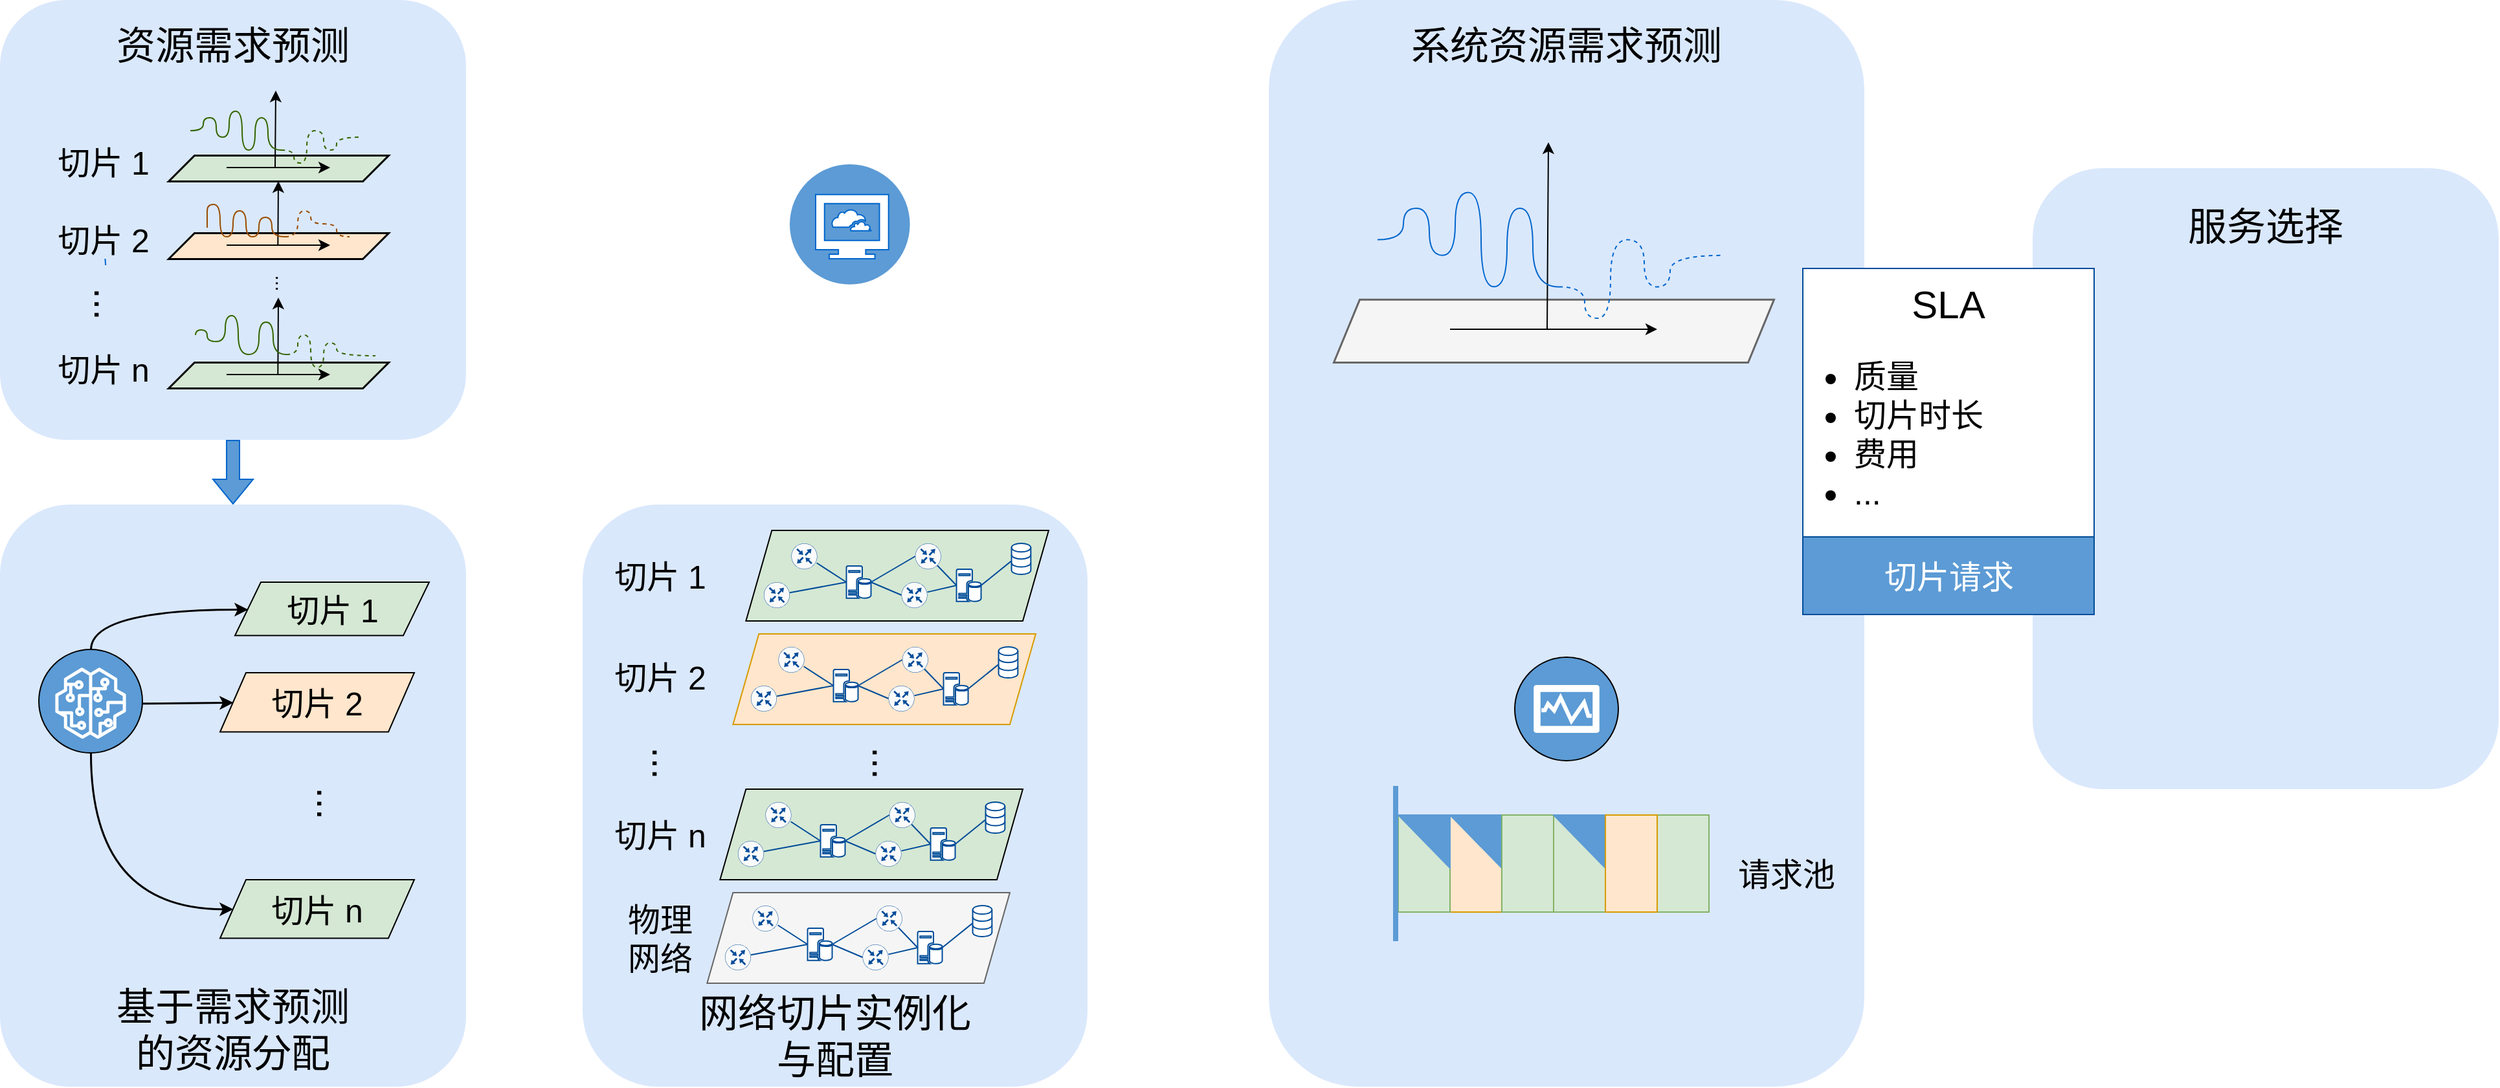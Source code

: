 <mxfile version="20.8.20" type="github">
  <diagram id="wFE0QG_FPsp0jaGvCLVb" name="Page-1">
    <mxGraphModel dx="2275" dy="1208" grid="1" gridSize="10" guides="1" tooltips="1" connect="1" arrows="1" fold="1" page="1" pageScale="1" pageWidth="850" pageHeight="1100" math="0" shadow="0">
      <root>
        <mxCell id="0" />
        <mxCell id="1" parent="0" />
        <mxCell id="ZS3M0UPskAL1l6NGhH83-182" value="" style="rounded=1;whiteSpace=wrap;html=1;labelBackgroundColor=#5C9BD5;strokeColor=none;strokeWidth=1;fontSize=25;fillColor=#dae8fc;" vertex="1" parent="1">
          <mxGeometry x="1590" y="260" width="360" height="480" as="geometry" />
        </mxCell>
        <mxCell id="ZS3M0UPskAL1l6NGhH83-181" value="" style="group" vertex="1" connectable="0" parent="1">
          <mxGeometry x="1650" y="420" width="280" height="441" as="geometry" />
        </mxCell>
        <mxCell id="ZS3M0UPskAL1l6NGhH83-173" value="" style="shape=image;html=1;verticalAlign=top;verticalLabelPosition=bottom;labelBackgroundColor=#ffffff;imageAspect=0;aspect=fixed;image=https://cdn1.iconfinder.com/data/icons/nuvola2/128x128/apps/personal.png;strokeColor=#000000;strokeWidth=1;fontSize=25;fontColor=#5C9BD5;fillColor=#5C9BD5;" vertex="1" parent="ZS3M0UPskAL1l6NGhH83-181">
          <mxGeometry x="70" width="88" height="88" as="geometry" />
        </mxCell>
        <mxCell id="ZS3M0UPskAL1l6NGhH83-174" value="" style="shape=image;html=1;verticalAlign=top;verticalLabelPosition=bottom;labelBackgroundColor=#ffffff;imageAspect=0;aspect=fixed;image=https://cdn1.iconfinder.com/data/icons/nuvola2/128x128/apps/personal.png;strokeColor=#000000;strokeWidth=1;fontSize=25;fontColor=#5C9BD5;fillColor=#5C9BD5;" vertex="1" parent="ZS3M0UPskAL1l6NGhH83-181">
          <mxGeometry y="88" width="88" height="88" as="geometry" />
        </mxCell>
        <mxCell id="ZS3M0UPskAL1l6NGhH83-175" value="" style="shape=image;html=1;verticalAlign=top;verticalLabelPosition=bottom;labelBackgroundColor=#ffffff;imageAspect=0;aspect=fixed;image=https://cdn1.iconfinder.com/data/icons/nuvola2/128x128/apps/personal.png;strokeColor=#000000;strokeWidth=1;fontSize=25;fontColor=#5C9BD5;fillColor=#5C9BD5;" vertex="1" parent="ZS3M0UPskAL1l6NGhH83-181">
          <mxGeometry x="140" y="88" width="88" height="88" as="geometry" />
        </mxCell>
        <mxCell id="ZS3M0UPskAL1l6NGhH83-176" value="" style="shape=image;html=1;verticalAlign=top;verticalLabelPosition=bottom;labelBackgroundColor=#ffffff;imageAspect=0;aspect=fixed;image=https://cdn1.iconfinder.com/data/icons/nuvola2/128x128/apps/personal.png;strokeColor=#000000;strokeWidth=1;fontSize=25;fontColor=#5C9BD5;fillColor=#5C9BD5;" vertex="1" parent="ZS3M0UPskAL1l6NGhH83-181">
          <mxGeometry x="70" y="176" width="88" height="88" as="geometry" />
        </mxCell>
        <mxCell id="ZS3M0UPskAL1l6NGhH83-166" value="" style="rounded=1;whiteSpace=wrap;html=1;labelBackgroundColor=#5C9BD5;strokeColor=none;strokeWidth=1;fontSize=25;fillColor=#dae8fc;" vertex="1" parent="1">
          <mxGeometry x="1000" y="130" width="460" height="840" as="geometry" />
        </mxCell>
        <mxCell id="ZS3M0UPskAL1l6NGhH83-158" value="" style="rounded=1;whiteSpace=wrap;html=1;labelBackgroundColor=#5C9BD5;strokeColor=none;strokeWidth=1;fontSize=25;fillColor=#dae8fc;" vertex="1" parent="1">
          <mxGeometry x="470" y="520" width="390" height="450" as="geometry" />
        </mxCell>
        <mxCell id="ZS3M0UPskAL1l6NGhH83-127" style="edgeStyle=none;rounded=0;orthogonalLoop=1;jettySize=auto;html=1;entryX=0.5;entryY=0;entryDx=0;entryDy=0;strokeColor=#0066CC;fontSize=30;fontColor=#5C9BD5;endArrow=block;endFill=0;shape=flexArrow;fillColor=#5C9BD5;" edge="1" parent="1" source="ZS3M0UPskAL1l6NGhH83-123" target="ZS3M0UPskAL1l6NGhH83-125">
          <mxGeometry relative="1" as="geometry" />
        </mxCell>
        <mxCell id="ZS3M0UPskAL1l6NGhH83-123" value="" style="rounded=1;whiteSpace=wrap;html=1;labelBackgroundColor=#5C9BD5;strokeColor=none;strokeWidth=1;fillColor=#dae8fc;" vertex="1" parent="1">
          <mxGeometry x="20" y="130" width="360" height="340" as="geometry" />
        </mxCell>
        <mxCell id="NA-kvrosjsrN2b9CNBUJ-3" value="资源需求预测" style="text;strokeColor=none;align=center;fillColor=none;html=1;verticalAlign=middle;whiteSpace=wrap;rounded=0;fontSize=30;" parent="1" vertex="1">
          <mxGeometry x="100" y="150" width="200" height="30" as="geometry" />
        </mxCell>
        <mxCell id="NA-kvrosjsrN2b9CNBUJ-4" value="" style="shape=parallelogram;perimeter=parallelogramPerimeter;whiteSpace=wrap;html=1;fixedSize=1;strokeColor=default;strokeWidth=1.5;fontSize=20;fillColor=#d5e8d4;" parent="1" vertex="1">
          <mxGeometry x="150" y="250" width="170" height="20" as="geometry" />
        </mxCell>
        <mxCell id="NA-kvrosjsrN2b9CNBUJ-7" value="切片 1" style="text;strokeColor=none;align=center;fillColor=none;html=1;verticalAlign=middle;whiteSpace=wrap;rounded=0;fontSize=25;" parent="1" vertex="1">
          <mxGeometry x="30" y="240" width="140" height="30" as="geometry" />
        </mxCell>
        <mxCell id="NA-kvrosjsrN2b9CNBUJ-8" value="切片 2" style="text;strokeColor=none;align=center;fillColor=none;html=1;verticalAlign=middle;whiteSpace=wrap;rounded=0;fontSize=25;" parent="1" vertex="1">
          <mxGeometry x="30" y="300" width="140" height="30" as="geometry" />
        </mxCell>
        <mxCell id="NA-kvrosjsrN2b9CNBUJ-9" value="切片 n" style="text;strokeColor=none;align=center;fillColor=none;html=1;verticalAlign=middle;whiteSpace=wrap;rounded=0;fontSize=25;" parent="1" vertex="1">
          <mxGeometry x="30" y="400" width="140" height="30" as="geometry" />
        </mxCell>
        <mxCell id="NA-kvrosjsrN2b9CNBUJ-10" value="" style="shape=parallelogram;perimeter=parallelogramPerimeter;whiteSpace=wrap;html=1;fixedSize=1;strokeColor=#000000;strokeWidth=1.5;fontSize=20;fillColor=#ffe6cc;" parent="1" vertex="1">
          <mxGeometry x="150" y="310" width="170" height="20" as="geometry" />
        </mxCell>
        <mxCell id="NA-kvrosjsrN2b9CNBUJ-11" value="" style="shape=parallelogram;perimeter=parallelogramPerimeter;whiteSpace=wrap;html=1;fixedSize=1;strokeColor=default;strokeWidth=1.5;fontSize=20;fillColor=#d5e8d4;" parent="1" vertex="1">
          <mxGeometry x="150" y="410" width="170" height="20" as="geometry" />
        </mxCell>
        <mxCell id="NA-kvrosjsrN2b9CNBUJ-12" value="" style="endArrow=classic;html=1;rounded=0;fontSize=20;" parent="1" edge="1">
          <mxGeometry width="50" height="50" relative="1" as="geometry">
            <mxPoint x="195" y="259.5" as="sourcePoint" />
            <mxPoint x="275" y="259.5" as="targetPoint" />
          </mxGeometry>
        </mxCell>
        <mxCell id="NA-kvrosjsrN2b9CNBUJ-14" value="" style="endArrow=classic;html=1;rounded=0;fontSize=20;" parent="1" edge="1">
          <mxGeometry width="50" height="50" relative="1" as="geometry">
            <mxPoint x="195" y="319.5" as="sourcePoint" />
            <mxPoint x="275" y="319.5" as="targetPoint" />
          </mxGeometry>
        </mxCell>
        <mxCell id="NA-kvrosjsrN2b9CNBUJ-15" value="" style="endArrow=classic;html=1;rounded=0;fontSize=20;" parent="1" edge="1">
          <mxGeometry width="50" height="50" relative="1" as="geometry">
            <mxPoint x="195" y="419.5" as="sourcePoint" />
            <mxPoint x="275" y="419.5" as="targetPoint" />
          </mxGeometry>
        </mxCell>
        <mxCell id="NA-kvrosjsrN2b9CNBUJ-16" value="" style="endArrow=classic;html=1;rounded=0;fontSize=20;" parent="1" edge="1">
          <mxGeometry width="50" height="50" relative="1" as="geometry">
            <mxPoint x="232.5" y="259.5" as="sourcePoint" />
            <mxPoint x="233" y="200" as="targetPoint" />
          </mxGeometry>
        </mxCell>
        <mxCell id="NA-kvrosjsrN2b9CNBUJ-18" value="" style="endArrow=classic;html=1;rounded=0;fontSize=20;entryX=0.5;entryY=1;entryDx=0;entryDy=0;" parent="1" target="NA-kvrosjsrN2b9CNBUJ-4" edge="1">
          <mxGeometry width="50" height="50" relative="1" as="geometry">
            <mxPoint x="234.66" y="319.5" as="sourcePoint" />
            <mxPoint x="235.16" y="290" as="targetPoint" />
          </mxGeometry>
        </mxCell>
        <mxCell id="NA-kvrosjsrN2b9CNBUJ-19" value="" style="endArrow=classic;html=1;rounded=0;fontSize=20;" parent="1" edge="1">
          <mxGeometry width="50" height="50" relative="1" as="geometry">
            <mxPoint x="234.66" y="419.5" as="sourcePoint" />
            <mxPoint x="235" y="360" as="targetPoint" />
          </mxGeometry>
        </mxCell>
        <mxCell id="NA-kvrosjsrN2b9CNBUJ-22" value="" style="endArrow=none;html=1;rounded=0;fontSize=20;edgeStyle=orthogonalEdgeStyle;elbow=vertical;curved=1;endFill=0;fillColor=#d5e8d4;strokeColor=#336600;" parent="1" edge="1">
          <mxGeometry width="50" height="50" relative="1" as="geometry">
            <mxPoint x="167" y="230.98" as="sourcePoint" />
            <mxPoint x="237" y="246" as="targetPoint" />
            <Array as="points">
              <mxPoint x="177" y="230.98" />
              <mxPoint x="177" y="220.98" />
              <mxPoint x="187" y="220.98" />
              <mxPoint x="187" y="235.98" />
              <mxPoint x="197" y="235.98" />
              <mxPoint x="197" y="215.98" />
              <mxPoint x="207" y="215.98" />
              <mxPoint x="207" y="245.98" />
              <mxPoint x="217" y="245.98" />
              <mxPoint x="217" y="220.98" />
              <mxPoint x="227" y="220.98" />
              <mxPoint x="227" y="245.98" />
            </Array>
          </mxGeometry>
        </mxCell>
        <mxCell id="NA-kvrosjsrN2b9CNBUJ-24" value="" style="endArrow=none;html=1;rounded=0;fontSize=20;edgeStyle=orthogonalEdgeStyle;elbow=vertical;curved=1;endFill=0;fillColor=#d5e8d4;strokeColor=#336600;dashed=1;" parent="1" edge="1">
          <mxGeometry width="50" height="50" relative="1" as="geometry">
            <mxPoint x="237" y="246" as="sourcePoint" />
            <mxPoint x="300" y="236" as="targetPoint" />
            <Array as="points">
              <mxPoint x="247" y="246" />
              <mxPoint x="247" y="256" />
              <mxPoint x="257" y="256" />
              <mxPoint x="257" y="231" />
              <mxPoint x="270" y="231" />
              <mxPoint x="270" y="246" />
              <mxPoint x="280" y="246" />
              <mxPoint x="280" y="236" />
            </Array>
          </mxGeometry>
        </mxCell>
        <mxCell id="NA-kvrosjsrN2b9CNBUJ-26" value="" style="endArrow=none;html=1;rounded=0;fontSize=20;edgeStyle=orthogonalEdgeStyle;elbow=vertical;curved=1;endFill=0;fillColor=#ffe6cc;strokeColor=#994C00;" parent="1" edge="1">
          <mxGeometry width="50" height="50" relative="1" as="geometry">
            <mxPoint x="180" y="306" as="sourcePoint" />
            <mxPoint x="240" y="313" as="targetPoint" />
            <Array as="points">
              <mxPoint x="180" y="298" />
              <mxPoint x="180" y="288" />
              <mxPoint x="190" y="288" />
              <mxPoint x="190" y="313" />
              <mxPoint x="200" y="313" />
              <mxPoint x="200" y="293" />
              <mxPoint x="210" y="293" />
              <mxPoint x="210" y="313" />
              <mxPoint x="220" y="313" />
              <mxPoint x="220" y="298" />
              <mxPoint x="230" y="298" />
              <mxPoint x="230" y="313" />
            </Array>
          </mxGeometry>
        </mxCell>
        <mxCell id="NA-kvrosjsrN2b9CNBUJ-27" value="" style="endArrow=none;html=1;rounded=0;fontSize=20;edgeStyle=orthogonalEdgeStyle;elbow=vertical;curved=1;endFill=0;fillColor=#ffe6cc;strokeColor=#994C00;dashed=1;" parent="1" edge="1">
          <mxGeometry width="50" height="50" relative="1" as="geometry">
            <mxPoint x="240" y="313" as="sourcePoint" />
            <mxPoint x="290" y="313" as="targetPoint" />
            <Array as="points">
              <mxPoint x="250" y="313" />
              <mxPoint x="250" y="293" />
              <mxPoint x="260" y="293" />
              <mxPoint x="260" y="303" />
              <mxPoint x="280" y="303" />
              <mxPoint x="280" y="313" />
            </Array>
          </mxGeometry>
        </mxCell>
        <mxCell id="NA-kvrosjsrN2b9CNBUJ-28" value="" style="endArrow=none;html=1;rounded=0;fontSize=20;edgeStyle=orthogonalEdgeStyle;elbow=vertical;curved=1;endFill=0;fillColor=#d5e8d4;strokeColor=#336600;" parent="1" edge="1">
          <mxGeometry width="50" height="50" relative="1" as="geometry">
            <mxPoint x="171" y="388.98" as="sourcePoint" />
            <mxPoint x="241" y="404" as="targetPoint" />
            <Array as="points">
              <mxPoint x="171" y="385" />
              <mxPoint x="180" y="385" />
              <mxPoint x="180" y="394" />
              <mxPoint x="194" y="394" />
              <mxPoint x="194" y="374" />
              <mxPoint x="204" y="374" />
              <mxPoint x="204" y="404" />
              <mxPoint x="220" y="404" />
              <mxPoint x="220" y="379" />
              <mxPoint x="231" y="379" />
              <mxPoint x="231" y="404" />
            </Array>
          </mxGeometry>
        </mxCell>
        <mxCell id="NA-kvrosjsrN2b9CNBUJ-29" value="" style="endArrow=none;html=1;rounded=0;fontSize=20;edgeStyle=orthogonalEdgeStyle;elbow=vertical;curved=1;endFill=0;fillColor=#d5e8d4;strokeColor=#336600;dashed=1;" parent="1" edge="1">
          <mxGeometry width="50" height="50" relative="1" as="geometry">
            <mxPoint x="241" y="404" as="sourcePoint" />
            <mxPoint x="310" y="405" as="targetPoint" />
            <Array as="points">
              <mxPoint x="250" y="404" />
              <mxPoint x="250" y="389" />
              <mxPoint x="260" y="389" />
              <mxPoint x="260" y="414" />
              <mxPoint x="270" y="414" />
              <mxPoint x="270" y="395" />
              <mxPoint x="280" y="395" />
              <mxPoint x="280" y="405" />
            </Array>
          </mxGeometry>
        </mxCell>
        <mxCell id="ZS3M0UPskAL1l6NGhH83-124" value="" style="edgeStyle=none;rounded=0;orthogonalLoop=1;jettySize=auto;html=1;strokeColor=#0066CC;fontSize=25;fontColor=#5C9BD5;endArrow=none;endFill=0;" edge="1" parent="1" source="NA-kvrosjsrN2b9CNBUJ-30" target="NA-kvrosjsrN2b9CNBUJ-8">
          <mxGeometry relative="1" as="geometry" />
        </mxCell>
        <mxCell id="NA-kvrosjsrN2b9CNBUJ-30" value="..." style="text;strokeColor=none;align=center;fillColor=none;html=1;verticalAlign=middle;whiteSpace=wrap;rounded=0;fontSize=30;rotation=90;" parent="1" vertex="1">
          <mxGeometry x="74" y="350" width="60" height="30" as="geometry" />
        </mxCell>
        <mxCell id="NA-kvrosjsrN2b9CNBUJ-33" value="..." style="text;strokeColor=none;align=center;fillColor=none;html=1;verticalAlign=middle;whiteSpace=wrap;rounded=0;fontSize=15;rotation=90;" parent="1" vertex="1">
          <mxGeometry x="209" y="334" width="60" height="30" as="geometry" />
        </mxCell>
        <mxCell id="ZS3M0UPskAL1l6NGhH83-80" value="" style="group" vertex="1" connectable="0" parent="1">
          <mxGeometry x="1050" y="240" width="340" height="170" as="geometry" />
        </mxCell>
        <mxCell id="ZS3M0UPskAL1l6NGhH83-75" value="" style="shape=parallelogram;perimeter=parallelogramPerimeter;whiteSpace=wrap;html=1;fixedSize=1;strokeColor=#666666;strokeWidth=1.5;fontSize=20;fillColor=#f5f5f5;fontColor=#333333;" vertex="1" parent="ZS3M0UPskAL1l6NGhH83-80">
          <mxGeometry y="121.429" width="340" height="48.571" as="geometry" />
        </mxCell>
        <mxCell id="ZS3M0UPskAL1l6NGhH83-76" value="" style="endArrow=classic;html=1;rounded=0;fontSize=20;" edge="1" parent="ZS3M0UPskAL1l6NGhH83-80">
          <mxGeometry width="50" height="50" relative="1" as="geometry">
            <mxPoint x="90" y="144.5" as="sourcePoint" />
            <mxPoint x="250" y="144.5" as="targetPoint" />
          </mxGeometry>
        </mxCell>
        <mxCell id="ZS3M0UPskAL1l6NGhH83-77" value="" style="endArrow=classic;html=1;rounded=0;fontSize=20;" edge="1" parent="ZS3M0UPskAL1l6NGhH83-80">
          <mxGeometry width="50" height="50" relative="1" as="geometry">
            <mxPoint x="165" y="144.5" as="sourcePoint" />
            <mxPoint x="166" as="targetPoint" />
          </mxGeometry>
        </mxCell>
        <mxCell id="ZS3M0UPskAL1l6NGhH83-78" value="" style="endArrow=none;html=1;rounded=0;fontSize=20;edgeStyle=orthogonalEdgeStyle;elbow=vertical;curved=1;endFill=0;fillColor=#d5e8d4;strokeColor=#0066CC;" edge="1" parent="ZS3M0UPskAL1l6NGhH83-80">
          <mxGeometry width="50" height="50" relative="1" as="geometry">
            <mxPoint x="34" y="75.237" as="sourcePoint" />
            <mxPoint x="174.0" y="111.714" as="targetPoint" />
            <Array as="points">
              <mxPoint x="54" y="75.237" />
              <mxPoint x="54" y="50.951" />
              <mxPoint x="74.0" y="50.951" />
              <mxPoint x="74.0" y="87.38" />
              <mxPoint x="94" y="87.38" />
              <mxPoint x="94" y="38.809" />
              <mxPoint x="114.0" y="38.809" />
              <mxPoint x="114.0" y="111.666" />
              <mxPoint x="134" y="111.666" />
              <mxPoint x="134" y="50.951" />
              <mxPoint x="154" y="50.951" />
              <mxPoint x="154" y="111.666" />
            </Array>
          </mxGeometry>
        </mxCell>
        <mxCell id="ZS3M0UPskAL1l6NGhH83-79" value="" style="endArrow=none;html=1;rounded=0;fontSize=20;edgeStyle=orthogonalEdgeStyle;elbow=vertical;curved=1;endFill=0;fillColor=#d5e8d4;strokeColor=#0066CC;dashed=1;" edge="1" parent="ZS3M0UPskAL1l6NGhH83-80">
          <mxGeometry width="50" height="50" relative="1" as="geometry">
            <mxPoint x="174.0" y="111.714" as="sourcePoint" />
            <mxPoint x="300" y="87.429" as="targetPoint" />
            <Array as="points">
              <mxPoint x="194" y="111.714" />
              <mxPoint x="194" y="136" />
              <mxPoint x="214.0" y="136" />
              <mxPoint x="214.0" y="75.286" />
              <mxPoint x="240" y="75.286" />
              <mxPoint x="240" y="111.714" />
              <mxPoint x="260" y="111.714" />
              <mxPoint x="260" y="87.429" />
            </Array>
          </mxGeometry>
        </mxCell>
        <mxCell id="ZS3M0UPskAL1l6NGhH83-83" value="" style="group" vertex="1" connectable="0" parent="1">
          <mxGeometry x="630" y="290" width="92.81" height="74" as="geometry" />
        </mxCell>
        <mxCell id="ZS3M0UPskAL1l6NGhH83-82" value="" style="ellipse;whiteSpace=wrap;html=1;aspect=fixed;strokeColor=none;strokeWidth=1;fillColor=#5C9BD5;" vertex="1" parent="ZS3M0UPskAL1l6NGhH83-83">
          <mxGeometry y="-32.96" width="92.81" height="92.81" as="geometry" />
        </mxCell>
        <mxCell id="ZS3M0UPskAL1l6NGhH83-81" value="" style="sketch=0;html=1;aspect=fixed;strokeColor=#0066CC;shadow=0;align=center;verticalAlign=top;fillColor=#FFFFFF;shape=mxgraph.gcp2.cloud_computer;strokeWidth=1;" vertex="1" parent="ZS3M0UPskAL1l6NGhH83-83">
          <mxGeometry x="20" y="-9.58" width="56.34" height="49.58" as="geometry" />
        </mxCell>
        <mxCell id="ZS3M0UPskAL1l6NGhH83-110" value="" style="group" vertex="1" connectable="0" parent="1">
          <mxGeometry x="1100" y="760" width="257.5" height="90" as="geometry" />
        </mxCell>
        <mxCell id="ZS3M0UPskAL1l6NGhH83-93" value="" style="group" vertex="1" connectable="0" parent="ZS3M0UPskAL1l6NGhH83-110">
          <mxGeometry x="40" width="57.5" height="90" as="geometry" />
        </mxCell>
        <mxCell id="ZS3M0UPskAL1l6NGhH83-91" value="" style="rounded=0;whiteSpace=wrap;html=1;strokeColor=#d79b00;strokeWidth=1;fillColor=#ffe6cc;rotation=90;" vertex="1" parent="ZS3M0UPskAL1l6NGhH83-93">
          <mxGeometry x="-17.5" y="17.5" width="75" height="40" as="geometry" />
        </mxCell>
        <mxCell id="ZS3M0UPskAL1l6NGhH83-92" value="" style="verticalLabelPosition=bottom;verticalAlign=top;html=1;shape=mxgraph.basic.orthogonal_triangle;strokeColor=#5C9BD5;strokeWidth=1;fillColor=#5C9BD5;rotation=-180;" vertex="1" parent="ZS3M0UPskAL1l6NGhH83-93">
          <mxGeometry width="40" height="41" as="geometry" />
        </mxCell>
        <mxCell id="ZS3M0UPskAL1l6NGhH83-94" value="" style="group" vertex="1" connectable="0" parent="ZS3M0UPskAL1l6NGhH83-110">
          <mxGeometry x="80" width="57.5" height="90" as="geometry" />
        </mxCell>
        <mxCell id="ZS3M0UPskAL1l6NGhH83-95" value="" style="rounded=0;whiteSpace=wrap;html=1;strokeColor=#82b366;strokeWidth=1;fillColor=#d5e8d4;rotation=90;" vertex="1" parent="ZS3M0UPskAL1l6NGhH83-94">
          <mxGeometry x="-17.5" y="17.5" width="75" height="40" as="geometry" />
        </mxCell>
        <mxCell id="ZS3M0UPskAL1l6NGhH83-97" value="" style="group" vertex="1" connectable="0" parent="ZS3M0UPskAL1l6NGhH83-110">
          <mxGeometry x="120" width="57.5" height="90" as="geometry" />
        </mxCell>
        <mxCell id="ZS3M0UPskAL1l6NGhH83-98" value="" style="rounded=0;whiteSpace=wrap;html=1;strokeColor=#82b366;strokeWidth=1;fillColor=#d5e8d4;rotation=90;" vertex="1" parent="ZS3M0UPskAL1l6NGhH83-97">
          <mxGeometry x="-17.5" y="17.5" width="75" height="40" as="geometry" />
        </mxCell>
        <mxCell id="ZS3M0UPskAL1l6NGhH83-99" value="" style="verticalLabelPosition=bottom;verticalAlign=top;html=1;shape=mxgraph.basic.orthogonal_triangle;strokeColor=#5C9BD5;strokeWidth=1;fillColor=#5C9BD5;rotation=-180;" vertex="1" parent="ZS3M0UPskAL1l6NGhH83-97">
          <mxGeometry width="40" height="41" as="geometry" />
        </mxCell>
        <mxCell id="ZS3M0UPskAL1l6NGhH83-103" value="" style="group" vertex="1" connectable="0" parent="ZS3M0UPskAL1l6NGhH83-110">
          <mxGeometry x="200" width="57.5" height="90" as="geometry" />
        </mxCell>
        <mxCell id="ZS3M0UPskAL1l6NGhH83-104" value="" style="rounded=0;whiteSpace=wrap;html=1;strokeColor=#82b366;strokeWidth=1;fillColor=#d5e8d4;rotation=90;" vertex="1" parent="ZS3M0UPskAL1l6NGhH83-103">
          <mxGeometry x="-17.5" y="17.5" width="75" height="40" as="geometry" />
        </mxCell>
        <mxCell id="ZS3M0UPskAL1l6NGhH83-107" value="" style="group" vertex="1" connectable="0" parent="ZS3M0UPskAL1l6NGhH83-110">
          <mxGeometry width="57.5" height="90" as="geometry" />
        </mxCell>
        <mxCell id="ZS3M0UPskAL1l6NGhH83-108" value="" style="rounded=0;whiteSpace=wrap;html=1;strokeColor=#82b366;strokeWidth=1;fillColor=#d5e8d4;rotation=90;" vertex="1" parent="ZS3M0UPskAL1l6NGhH83-107">
          <mxGeometry x="-17.5" y="17.5" width="75" height="40" as="geometry" />
        </mxCell>
        <mxCell id="ZS3M0UPskAL1l6NGhH83-109" value="" style="verticalLabelPosition=bottom;verticalAlign=top;html=1;shape=mxgraph.basic.orthogonal_triangle;strokeColor=#5C9BD5;strokeWidth=1;fillColor=#5C9BD5;rotation=-180;" vertex="1" parent="ZS3M0UPskAL1l6NGhH83-107">
          <mxGeometry width="40" height="41" as="geometry" />
        </mxCell>
        <mxCell id="ZS3M0UPskAL1l6NGhH83-170" value="" style="endArrow=none;html=1;rounded=0;strokeColor=#5C9BD5;strokeWidth=4;fontSize=25;fontColor=#5C9BD5;fillColor=#5C9BD5;curved=1;" edge="1" parent="ZS3M0UPskAL1l6NGhH83-107">
          <mxGeometry width="50" height="50" relative="1" as="geometry">
            <mxPoint x="-2" y="97.5" as="sourcePoint" />
            <mxPoint x="-2" y="-22.5" as="targetPoint" />
          </mxGeometry>
        </mxCell>
        <mxCell id="ZS3M0UPskAL1l6NGhH83-101" value="" style="rounded=0;whiteSpace=wrap;html=1;strokeColor=#d79b00;strokeWidth=1;fillColor=#ffe6cc;rotation=90;" vertex="1" parent="ZS3M0UPskAL1l6NGhH83-110">
          <mxGeometry x="142.5" y="17.5" width="75" height="40" as="geometry" />
        </mxCell>
        <mxCell id="ZS3M0UPskAL1l6NGhH83-115" value="" style="group" vertex="1" connectable="0" parent="1">
          <mxGeometry x="1190" y="638" width="80" height="80" as="geometry" />
        </mxCell>
        <mxCell id="ZS3M0UPskAL1l6NGhH83-114" value="" style="ellipse;whiteSpace=wrap;html=1;aspect=fixed;labelBackgroundColor=#5C9BD5;strokeColor=default;strokeWidth=1;fillColor=#5C9BD5;" vertex="1" parent="ZS3M0UPskAL1l6NGhH83-115">
          <mxGeometry width="80" height="80" as="geometry" />
        </mxCell>
        <mxCell id="ZS3M0UPskAL1l6NGhH83-113" value="" style="sketch=0;aspect=fixed;pointerEvents=1;shadow=0;dashed=0;html=1;strokeColor=#FFFFFF;labelPosition=center;verticalLabelPosition=bottom;verticalAlign=top;align=center;fillColor=#FFFFFF;shape=mxgraph.mscae.enterprise.performance_monitor;labelBackgroundColor=#5C9BD5;strokeWidth=1;" vertex="1" parent="ZS3M0UPskAL1l6NGhH83-115">
          <mxGeometry x="15" y="22" width="50" height="36" as="geometry" />
        </mxCell>
        <mxCell id="ZS3M0UPskAL1l6NGhH83-126" value="" style="group" vertex="1" connectable="0" parent="1">
          <mxGeometry x="20" y="520" width="362.5" height="450" as="geometry" />
        </mxCell>
        <mxCell id="ZS3M0UPskAL1l6NGhH83-125" value="" style="rounded=1;whiteSpace=wrap;html=1;labelBackgroundColor=#5C9BD5;strokeColor=none;strokeWidth=1;fillColor=#dae8fc;" vertex="1" parent="ZS3M0UPskAL1l6NGhH83-126">
          <mxGeometry width="360" height="450" as="geometry" />
        </mxCell>
        <mxCell id="ZS3M0UPskAL1l6NGhH83-74" value="&lt;font style=&quot;font-size: 25px;&quot;&gt;切片 n&lt;/font&gt;" style="shape=parallelogram;perimeter=parallelogramPerimeter;whiteSpace=wrap;html=1;fixedSize=1;strokeColor=#000000;strokeWidth=1;fillColor=#d5e8d4;" vertex="1" parent="ZS3M0UPskAL1l6NGhH83-126">
          <mxGeometry x="170" y="290" width="150" height="45.25" as="geometry" />
        </mxCell>
        <mxCell id="ZS3M0UPskAL1l6NGhH83-120" style="edgeStyle=none;rounded=0;orthogonalLoop=1;jettySize=auto;html=1;entryX=0;entryY=0.5;entryDx=0;entryDy=0;strokeColor=#0066CC;fontColor=#5C9BD5;endArrow=none;endFill=0;" edge="1" parent="ZS3M0UPskAL1l6NGhH83-126">
          <mxGeometry relative="1" as="geometry">
            <mxPoint x="200" y="185.625" as="sourcePoint" />
            <mxPoint x="200" y="185.625" as="targetPoint" />
          </mxGeometry>
        </mxCell>
        <mxCell id="ZS3M0UPskAL1l6NGhH83-121" value="&lt;font style=&quot;font-size: 25px;&quot;&gt;切片 2&lt;/font&gt;" style="shape=parallelogram;perimeter=parallelogramPerimeter;whiteSpace=wrap;html=1;fixedSize=1;strokeColor=#000000;strokeWidth=1;fillColor=#ffe6cc;" vertex="1" parent="ZS3M0UPskAL1l6NGhH83-126">
          <mxGeometry x="170" y="130" width="150" height="45.75" as="geometry" />
        </mxCell>
        <mxCell id="ZS3M0UPskAL1l6NGhH83-122" value="&lt;font style=&quot;font-size: 25px;&quot;&gt;切片 1&lt;/font&gt;" style="shape=parallelogram;perimeter=parallelogramPerimeter;whiteSpace=wrap;html=1;fixedSize=1;strokeColor=#000000;strokeWidth=1;fillColor=#d5e8d4;" vertex="1" parent="ZS3M0UPskAL1l6NGhH83-126">
          <mxGeometry x="181.5" y="60" width="150" height="41.25" as="geometry" />
        </mxCell>
        <mxCell id="ZS3M0UPskAL1l6NGhH83-132" value="..." style="text;strokeColor=none;align=center;fillColor=none;html=1;verticalAlign=middle;whiteSpace=wrap;rounded=0;fontSize=30;rotation=90;" vertex="1" parent="ZS3M0UPskAL1l6NGhH83-126">
          <mxGeometry x="226.5" y="213.75" width="60" height="33.75" as="geometry" />
        </mxCell>
        <mxCell id="ZS3M0UPskAL1l6NGhH83-134" value="基于需求预测的资源分配" style="text;strokeColor=none;align=center;fillColor=none;html=1;verticalAlign=middle;whiteSpace=wrap;rounded=0;fontSize=30;" vertex="1" parent="ZS3M0UPskAL1l6NGhH83-126">
          <mxGeometry x="85" y="389.25" width="190" height="33.75" as="geometry" />
        </mxCell>
        <mxCell id="ZS3M0UPskAL1l6NGhH83-160" style="edgeStyle=orthogonalEdgeStyle;curved=1;rounded=0;orthogonalLoop=1;jettySize=auto;html=1;entryX=0;entryY=0.5;entryDx=0;entryDy=0;strokeColor=#000000;strokeWidth=1.5;fontSize=25;fontColor=#5C9BD5;endArrow=classic;endFill=1;fillColor=#5C9BD5;" edge="1" parent="ZS3M0UPskAL1l6NGhH83-126" source="ZS3M0UPskAL1l6NGhH83-118" target="ZS3M0UPskAL1l6NGhH83-121">
          <mxGeometry relative="1" as="geometry" />
        </mxCell>
        <mxCell id="ZS3M0UPskAL1l6NGhH83-119" value="" style="group" vertex="1" connectable="0" parent="ZS3M0UPskAL1l6NGhH83-126">
          <mxGeometry x="30" y="112" width="80" height="90" as="geometry" />
        </mxCell>
        <mxCell id="ZS3M0UPskAL1l6NGhH83-117" value="" style="ellipse;whiteSpace=wrap;html=1;aspect=fixed;labelBackgroundColor=#5C9BD5;strokeColor=#000000;strokeWidth=1;fontColor=#5C9BD5;fillColor=#5C9BD5;" vertex="1" parent="ZS3M0UPskAL1l6NGhH83-119">
          <mxGeometry width="80" height="80" as="geometry" />
        </mxCell>
        <mxCell id="ZS3M0UPskAL1l6NGhH83-118" value="" style="sketch=0;outlineConnect=0;fontColor=#232F3E;gradientColor=none;fillColor=#FFFFFF;strokeColor=none;dashed=0;verticalLabelPosition=bottom;verticalAlign=top;align=center;html=1;fontSize=12;fontStyle=0;aspect=fixed;pointerEvents=1;shape=mxgraph.aws4.sagemaker_model;labelBackgroundColor=#5C9BD5;strokeWidth=1;" vertex="1" parent="ZS3M0UPskAL1l6NGhH83-119">
          <mxGeometry x="12.5" y="14.062" width="55" height="55" as="geometry" />
        </mxCell>
        <mxCell id="ZS3M0UPskAL1l6NGhH83-161" style="edgeStyle=orthogonalEdgeStyle;curved=1;rounded=0;orthogonalLoop=1;jettySize=auto;html=1;entryX=0;entryY=0.5;entryDx=0;entryDy=0;strokeColor=#000000;strokeWidth=1.5;fontSize=25;fontColor=#5C9BD5;endArrow=classic;endFill=1;fillColor=#5C9BD5;exitX=0.5;exitY=0;exitDx=0;exitDy=0;" edge="1" parent="ZS3M0UPskAL1l6NGhH83-126" source="ZS3M0UPskAL1l6NGhH83-117" target="ZS3M0UPskAL1l6NGhH83-122">
          <mxGeometry relative="1" as="geometry">
            <Array as="points">
              <mxPoint x="70" y="81" />
              <mxPoint x="192" y="81" />
            </Array>
          </mxGeometry>
        </mxCell>
        <mxCell id="ZS3M0UPskAL1l6NGhH83-162" style="edgeStyle=orthogonalEdgeStyle;curved=1;rounded=0;orthogonalLoop=1;jettySize=auto;html=1;exitX=0.5;exitY=1;exitDx=0;exitDy=0;entryX=0;entryY=0.5;entryDx=0;entryDy=0;strokeColor=#000000;strokeWidth=1.5;fontSize=25;fontColor=#5C9BD5;endArrow=classic;endFill=1;fillColor=#5C9BD5;" edge="1" parent="ZS3M0UPskAL1l6NGhH83-126" source="ZS3M0UPskAL1l6NGhH83-117" target="ZS3M0UPskAL1l6NGhH83-74">
          <mxGeometry relative="1" as="geometry">
            <Array as="points">
              <mxPoint x="70" y="313" />
            </Array>
          </mxGeometry>
        </mxCell>
        <mxCell id="ZS3M0UPskAL1l6NGhH83-136" value="" style="group" vertex="1" connectable="0" parent="1">
          <mxGeometry x="580" y="550" width="250" height="340" as="geometry" />
        </mxCell>
        <mxCell id="ZS3M0UPskAL1l6NGhH83-20" value="" style="group" vertex="1" connectable="0" parent="ZS3M0UPskAL1l6NGhH83-136">
          <mxGeometry x="30" width="220" height="60" as="geometry" />
        </mxCell>
        <mxCell id="ZS3M0UPskAL1l6NGhH83-21" value="" style="shape=parallelogram;perimeter=parallelogramPerimeter;whiteSpace=wrap;html=1;fixedSize=1;strokeColor=#000000;strokeWidth=1;fillColor=#d5e8d4;" vertex="1" parent="ZS3M0UPskAL1l6NGhH83-20">
          <mxGeometry x="-13.82" y="-10" width="233.82" height="70" as="geometry" />
        </mxCell>
        <mxCell id="ZS3M0UPskAL1l6NGhH83-1" value="" style="sketch=0;points=[[0.5,0,0],[1,0.5,0],[0.5,1,0],[0,0.5,0],[0.145,0.145,0],[0.856,0.145,0],[0.855,0.856,0],[0.145,0.855,0]];verticalLabelPosition=bottom;html=1;verticalAlign=top;aspect=fixed;align=center;pointerEvents=1;shape=mxgraph.cisco19.rect;prIcon=router;fillColor=#FAFAFA;strokeColor=#004C99;" vertex="1" parent="ZS3M0UPskAL1l6NGhH83-20">
          <mxGeometry x="21.256" width="20" height="20" as="geometry" />
        </mxCell>
        <mxCell id="ZS3M0UPskAL1l6NGhH83-4" value="" style="sketch=0;points=[[0.5,0,0],[1,0.5,0],[0.5,1,0],[0,0.5,0],[0.145,0.145,0],[0.856,0.145,0],[0.855,0.856,0],[0.145,0.855,0]];verticalLabelPosition=bottom;html=1;verticalAlign=top;aspect=fixed;align=center;pointerEvents=1;shape=mxgraph.cisco19.rect;prIcon=router;fillColor=#FAFAFA;strokeColor=#004C99;" vertex="1" parent="ZS3M0UPskAL1l6NGhH83-20">
          <mxGeometry y="30" width="20" height="20" as="geometry" />
        </mxCell>
        <mxCell id="ZS3M0UPskAL1l6NGhH83-5" value="" style="sketch=0;points=[[0.5,0,0],[1,0.5,0],[0.5,1,0],[0,0.5,0],[0.145,0.145,0],[0.856,0.145,0],[0.855,0.856,0],[0.145,0.855,0]];verticalLabelPosition=bottom;html=1;verticalAlign=top;aspect=fixed;align=center;pointerEvents=1;shape=mxgraph.cisco19.rect;prIcon=router;fillColor=#FAFAFA;strokeColor=#004C99;" vertex="1" parent="ZS3M0UPskAL1l6NGhH83-20">
          <mxGeometry x="116.908" width="20" height="20" as="geometry" />
        </mxCell>
        <mxCell id="ZS3M0UPskAL1l6NGhH83-6" value="" style="sketch=0;points=[[0.5,0,0],[1,0.5,0],[0.5,1,0],[0,0.5,0],[0.145,0.145,0],[0.856,0.145,0],[0.855,0.856,0],[0.145,0.855,0]];verticalLabelPosition=bottom;html=1;verticalAlign=top;aspect=fixed;align=center;pointerEvents=1;shape=mxgraph.cisco19.rect;prIcon=router;fillColor=#FAFAFA;strokeColor=#004C99;" vertex="1" parent="ZS3M0UPskAL1l6NGhH83-20">
          <mxGeometry x="106.28" y="30" width="20" height="20" as="geometry" />
        </mxCell>
        <mxCell id="ZS3M0UPskAL1l6NGhH83-14" style="edgeStyle=none;rounded=0;orthogonalLoop=1;jettySize=auto;html=1;entryX=0;entryY=0.5;entryDx=0;entryDy=0;entryPerimeter=0;strokeColor=#004C99;endArrow=none;endFill=0;exitX=1;exitY=0.5;exitDx=0;exitDy=0;exitPerimeter=0;" edge="1" parent="ZS3M0UPskAL1l6NGhH83-20" source="ZS3M0UPskAL1l6NGhH83-8" target="ZS3M0UPskAL1l6NGhH83-5">
          <mxGeometry relative="1" as="geometry" />
        </mxCell>
        <mxCell id="ZS3M0UPskAL1l6NGhH83-15" style="edgeStyle=none;rounded=0;orthogonalLoop=1;jettySize=auto;html=1;entryX=0;entryY=0.5;entryDx=0;entryDy=0;entryPerimeter=0;strokeColor=#004C99;endArrow=none;endFill=0;exitX=1;exitY=0.5;exitDx=0;exitDy=0;exitPerimeter=0;" edge="1" parent="ZS3M0UPskAL1l6NGhH83-20" source="ZS3M0UPskAL1l6NGhH83-8" target="ZS3M0UPskAL1l6NGhH83-6">
          <mxGeometry relative="1" as="geometry" />
        </mxCell>
        <mxCell id="ZS3M0UPskAL1l6NGhH83-8" value="" style="sketch=0;aspect=fixed;pointerEvents=1;shadow=0;dashed=0;html=1;strokeColor=#004C99;labelPosition=center;verticalLabelPosition=bottom;verticalAlign=top;align=center;fillColor=#FFFFFF;shape=mxgraph.mscae.enterprise.database_server" vertex="1" parent="ZS3M0UPskAL1l6NGhH83-20">
          <mxGeometry x="63.768" y="17.5" width="19" height="25" as="geometry" />
        </mxCell>
        <mxCell id="ZS3M0UPskAL1l6NGhH83-12" style="rounded=0;orthogonalLoop=1;jettySize=auto;html=1;entryX=0;entryY=0.5;entryDx=0;entryDy=0;entryPerimeter=0;endArrow=none;endFill=0;strokeColor=#004C99;exitX=0.978;exitY=0.757;exitDx=0;exitDy=0;exitPerimeter=0;" edge="1" parent="ZS3M0UPskAL1l6NGhH83-20" source="ZS3M0UPskAL1l6NGhH83-1" target="ZS3M0UPskAL1l6NGhH83-8">
          <mxGeometry relative="1" as="geometry" />
        </mxCell>
        <mxCell id="ZS3M0UPskAL1l6NGhH83-13" style="edgeStyle=none;rounded=0;orthogonalLoop=1;jettySize=auto;html=1;entryX=0;entryY=0.5;entryDx=0;entryDy=0;entryPerimeter=0;strokeColor=#004C99;endArrow=none;endFill=0;" edge="1" parent="ZS3M0UPskAL1l6NGhH83-20" source="ZS3M0UPskAL1l6NGhH83-4" target="ZS3M0UPskAL1l6NGhH83-8">
          <mxGeometry relative="1" as="geometry" />
        </mxCell>
        <mxCell id="ZS3M0UPskAL1l6NGhH83-10" value="" style="html=1;verticalLabelPosition=bottom;align=center;labelBackgroundColor=#ffffff;verticalAlign=top;strokeWidth=1;strokeColor=#004C99;shadow=0;dashed=0;shape=mxgraph.ios7.icons.data;fillColor=#FFFFFF;" vertex="1" parent="ZS3M0UPskAL1l6NGhH83-20">
          <mxGeometry x="191.304" width="14.879" height="24" as="geometry" />
        </mxCell>
        <mxCell id="ZS3M0UPskAL1l6NGhH83-19" style="edgeStyle=none;rounded=0;orthogonalLoop=1;jettySize=auto;html=1;entryX=-0.023;entryY=0.576;entryDx=0;entryDy=0;entryPerimeter=0;strokeColor=#004C99;endArrow=none;endFill=0;exitX=1;exitY=0.5;exitDx=0;exitDy=0;exitPerimeter=0;" edge="1" parent="ZS3M0UPskAL1l6NGhH83-20" source="ZS3M0UPskAL1l6NGhH83-16" target="ZS3M0UPskAL1l6NGhH83-10">
          <mxGeometry relative="1" as="geometry" />
        </mxCell>
        <mxCell id="ZS3M0UPskAL1l6NGhH83-16" value="" style="sketch=0;aspect=fixed;pointerEvents=1;shadow=0;dashed=0;html=1;strokeColor=#004C99;labelPosition=center;verticalLabelPosition=bottom;verticalAlign=top;align=center;fillColor=#FFFFFF;shape=mxgraph.mscae.enterprise.database_server" vertex="1" parent="ZS3M0UPskAL1l6NGhH83-20">
          <mxGeometry x="148.792" y="20" width="19" height="25" as="geometry" />
        </mxCell>
        <mxCell id="ZS3M0UPskAL1l6NGhH83-17" style="edgeStyle=none;rounded=0;orthogonalLoop=1;jettySize=auto;html=1;entryX=0;entryY=0.5;entryDx=0;entryDy=0;entryPerimeter=0;strokeColor=#004C99;endArrow=none;endFill=0;exitX=0.855;exitY=0.856;exitDx=0;exitDy=0;exitPerimeter=0;" edge="1" parent="ZS3M0UPskAL1l6NGhH83-20" source="ZS3M0UPskAL1l6NGhH83-5" target="ZS3M0UPskAL1l6NGhH83-16">
          <mxGeometry relative="1" as="geometry" />
        </mxCell>
        <mxCell id="ZS3M0UPskAL1l6NGhH83-18" style="edgeStyle=none;rounded=0;orthogonalLoop=1;jettySize=auto;html=1;entryX=0;entryY=0.5;entryDx=0;entryDy=0;entryPerimeter=0;strokeColor=#004C99;endArrow=none;endFill=0;" edge="1" parent="ZS3M0UPskAL1l6NGhH83-20" source="ZS3M0UPskAL1l6NGhH83-6" target="ZS3M0UPskAL1l6NGhH83-16">
          <mxGeometry relative="1" as="geometry" />
        </mxCell>
        <mxCell id="ZS3M0UPskAL1l6NGhH83-22" value="" style="group" vertex="1" connectable="0" parent="ZS3M0UPskAL1l6NGhH83-136">
          <mxGeometry x="10" y="200" width="220" height="60" as="geometry" />
        </mxCell>
        <mxCell id="ZS3M0UPskAL1l6NGhH83-23" value="" style="shape=parallelogram;perimeter=parallelogramPerimeter;whiteSpace=wrap;html=1;fixedSize=1;strokeColor=#000000;strokeWidth=1;fillColor=#d5e8d4;" vertex="1" parent="ZS3M0UPskAL1l6NGhH83-22">
          <mxGeometry x="-13.82" y="-10" width="233.82" height="70" as="geometry" />
        </mxCell>
        <mxCell id="ZS3M0UPskAL1l6NGhH83-24" value="" style="sketch=0;points=[[0.5,0,0],[1,0.5,0],[0.5,1,0],[0,0.5,0],[0.145,0.145,0],[0.856,0.145,0],[0.855,0.856,0],[0.145,0.855,0]];verticalLabelPosition=bottom;html=1;verticalAlign=top;aspect=fixed;align=center;pointerEvents=1;shape=mxgraph.cisco19.rect;prIcon=router;fillColor=#FAFAFA;strokeColor=#004C99;" vertex="1" parent="ZS3M0UPskAL1l6NGhH83-22">
          <mxGeometry x="21.256" width="20" height="20" as="geometry" />
        </mxCell>
        <mxCell id="ZS3M0UPskAL1l6NGhH83-25" value="" style="sketch=0;points=[[0.5,0,0],[1,0.5,0],[0.5,1,0],[0,0.5,0],[0.145,0.145,0],[0.856,0.145,0],[0.855,0.856,0],[0.145,0.855,0]];verticalLabelPosition=bottom;html=1;verticalAlign=top;aspect=fixed;align=center;pointerEvents=1;shape=mxgraph.cisco19.rect;prIcon=router;fillColor=#FAFAFA;strokeColor=#004C99;" vertex="1" parent="ZS3M0UPskAL1l6NGhH83-22">
          <mxGeometry y="30" width="20" height="20" as="geometry" />
        </mxCell>
        <mxCell id="ZS3M0UPskAL1l6NGhH83-26" value="" style="sketch=0;points=[[0.5,0,0],[1,0.5,0],[0.5,1,0],[0,0.5,0],[0.145,0.145,0],[0.856,0.145,0],[0.855,0.856,0],[0.145,0.855,0]];verticalLabelPosition=bottom;html=1;verticalAlign=top;aspect=fixed;align=center;pointerEvents=1;shape=mxgraph.cisco19.rect;prIcon=router;fillColor=#FAFAFA;strokeColor=#004C99;" vertex="1" parent="ZS3M0UPskAL1l6NGhH83-22">
          <mxGeometry x="116.908" width="20" height="20" as="geometry" />
        </mxCell>
        <mxCell id="ZS3M0UPskAL1l6NGhH83-27" value="" style="sketch=0;points=[[0.5,0,0],[1,0.5,0],[0.5,1,0],[0,0.5,0],[0.145,0.145,0],[0.856,0.145,0],[0.855,0.856,0],[0.145,0.855,0]];verticalLabelPosition=bottom;html=1;verticalAlign=top;aspect=fixed;align=center;pointerEvents=1;shape=mxgraph.cisco19.rect;prIcon=router;fillColor=#FAFAFA;strokeColor=#004C99;" vertex="1" parent="ZS3M0UPskAL1l6NGhH83-22">
          <mxGeometry x="106.28" y="30" width="20" height="20" as="geometry" />
        </mxCell>
        <mxCell id="ZS3M0UPskAL1l6NGhH83-28" style="edgeStyle=none;rounded=0;orthogonalLoop=1;jettySize=auto;html=1;entryX=0;entryY=0.5;entryDx=0;entryDy=0;entryPerimeter=0;strokeColor=#004C99;endArrow=none;endFill=0;exitX=1;exitY=0.5;exitDx=0;exitDy=0;exitPerimeter=0;" edge="1" parent="ZS3M0UPskAL1l6NGhH83-22" source="ZS3M0UPskAL1l6NGhH83-30" target="ZS3M0UPskAL1l6NGhH83-26">
          <mxGeometry relative="1" as="geometry" />
        </mxCell>
        <mxCell id="ZS3M0UPskAL1l6NGhH83-29" style="edgeStyle=none;rounded=0;orthogonalLoop=1;jettySize=auto;html=1;entryX=0;entryY=0.5;entryDx=0;entryDy=0;entryPerimeter=0;strokeColor=#004C99;endArrow=none;endFill=0;exitX=1;exitY=0.5;exitDx=0;exitDy=0;exitPerimeter=0;" edge="1" parent="ZS3M0UPskAL1l6NGhH83-22" source="ZS3M0UPskAL1l6NGhH83-30" target="ZS3M0UPskAL1l6NGhH83-27">
          <mxGeometry relative="1" as="geometry" />
        </mxCell>
        <mxCell id="ZS3M0UPskAL1l6NGhH83-30" value="" style="sketch=0;aspect=fixed;pointerEvents=1;shadow=0;dashed=0;html=1;strokeColor=#004C99;labelPosition=center;verticalLabelPosition=bottom;verticalAlign=top;align=center;fillColor=#FFFFFF;shape=mxgraph.mscae.enterprise.database_server" vertex="1" parent="ZS3M0UPskAL1l6NGhH83-22">
          <mxGeometry x="63.768" y="17.5" width="19" height="25" as="geometry" />
        </mxCell>
        <mxCell id="ZS3M0UPskAL1l6NGhH83-31" style="rounded=0;orthogonalLoop=1;jettySize=auto;html=1;entryX=0;entryY=0.5;entryDx=0;entryDy=0;entryPerimeter=0;endArrow=none;endFill=0;strokeColor=#004C99;exitX=0.978;exitY=0.757;exitDx=0;exitDy=0;exitPerimeter=0;" edge="1" parent="ZS3M0UPskAL1l6NGhH83-22" source="ZS3M0UPskAL1l6NGhH83-24" target="ZS3M0UPskAL1l6NGhH83-30">
          <mxGeometry relative="1" as="geometry" />
        </mxCell>
        <mxCell id="ZS3M0UPskAL1l6NGhH83-32" style="edgeStyle=none;rounded=0;orthogonalLoop=1;jettySize=auto;html=1;entryX=0;entryY=0.5;entryDx=0;entryDy=0;entryPerimeter=0;strokeColor=#004C99;endArrow=none;endFill=0;" edge="1" parent="ZS3M0UPskAL1l6NGhH83-22" source="ZS3M0UPskAL1l6NGhH83-25" target="ZS3M0UPskAL1l6NGhH83-30">
          <mxGeometry relative="1" as="geometry" />
        </mxCell>
        <mxCell id="ZS3M0UPskAL1l6NGhH83-33" value="" style="html=1;verticalLabelPosition=bottom;align=center;labelBackgroundColor=#ffffff;verticalAlign=top;strokeWidth=1;strokeColor=#004C99;shadow=0;dashed=0;shape=mxgraph.ios7.icons.data;fillColor=#FFFFFF;" vertex="1" parent="ZS3M0UPskAL1l6NGhH83-22">
          <mxGeometry x="191.304" width="14.879" height="24" as="geometry" />
        </mxCell>
        <mxCell id="ZS3M0UPskAL1l6NGhH83-34" style="edgeStyle=none;rounded=0;orthogonalLoop=1;jettySize=auto;html=1;entryX=-0.023;entryY=0.576;entryDx=0;entryDy=0;entryPerimeter=0;strokeColor=#004C99;endArrow=none;endFill=0;exitX=1;exitY=0.5;exitDx=0;exitDy=0;exitPerimeter=0;" edge="1" parent="ZS3M0UPskAL1l6NGhH83-22" source="ZS3M0UPskAL1l6NGhH83-35" target="ZS3M0UPskAL1l6NGhH83-33">
          <mxGeometry relative="1" as="geometry" />
        </mxCell>
        <mxCell id="ZS3M0UPskAL1l6NGhH83-35" value="" style="sketch=0;aspect=fixed;pointerEvents=1;shadow=0;dashed=0;html=1;strokeColor=#004C99;labelPosition=center;verticalLabelPosition=bottom;verticalAlign=top;align=center;fillColor=#FFFFFF;shape=mxgraph.mscae.enterprise.database_server" vertex="1" parent="ZS3M0UPskAL1l6NGhH83-22">
          <mxGeometry x="148.792" y="20" width="19" height="25" as="geometry" />
        </mxCell>
        <mxCell id="ZS3M0UPskAL1l6NGhH83-36" style="edgeStyle=none;rounded=0;orthogonalLoop=1;jettySize=auto;html=1;entryX=0;entryY=0.5;entryDx=0;entryDy=0;entryPerimeter=0;strokeColor=#004C99;endArrow=none;endFill=0;exitX=0.855;exitY=0.856;exitDx=0;exitDy=0;exitPerimeter=0;" edge="1" parent="ZS3M0UPskAL1l6NGhH83-22" source="ZS3M0UPskAL1l6NGhH83-26" target="ZS3M0UPskAL1l6NGhH83-35">
          <mxGeometry relative="1" as="geometry" />
        </mxCell>
        <mxCell id="ZS3M0UPskAL1l6NGhH83-37" style="edgeStyle=none;rounded=0;orthogonalLoop=1;jettySize=auto;html=1;entryX=0;entryY=0.5;entryDx=0;entryDy=0;entryPerimeter=0;strokeColor=#004C99;endArrow=none;endFill=0;" edge="1" parent="ZS3M0UPskAL1l6NGhH83-22" source="ZS3M0UPskAL1l6NGhH83-27" target="ZS3M0UPskAL1l6NGhH83-35">
          <mxGeometry relative="1" as="geometry" />
        </mxCell>
        <mxCell id="ZS3M0UPskAL1l6NGhH83-38" value="" style="group" vertex="1" connectable="0" parent="ZS3M0UPskAL1l6NGhH83-136">
          <mxGeometry y="280" width="220" height="60" as="geometry" />
        </mxCell>
        <mxCell id="ZS3M0UPskAL1l6NGhH83-39" value="" style="shape=parallelogram;perimeter=parallelogramPerimeter;whiteSpace=wrap;html=1;fixedSize=1;strokeColor=#666666;strokeWidth=1;fillColor=#f5f5f5;fontColor=#333333;" vertex="1" parent="ZS3M0UPskAL1l6NGhH83-38">
          <mxGeometry x="-13.82" y="-10" width="233.82" height="70" as="geometry" />
        </mxCell>
        <mxCell id="ZS3M0UPskAL1l6NGhH83-40" value="" style="sketch=0;points=[[0.5,0,0],[1,0.5,0],[0.5,1,0],[0,0.5,0],[0.145,0.145,0],[0.856,0.145,0],[0.855,0.856,0],[0.145,0.855,0]];verticalLabelPosition=bottom;html=1;verticalAlign=top;aspect=fixed;align=center;pointerEvents=1;shape=mxgraph.cisco19.rect;prIcon=router;fillColor=#FAFAFA;strokeColor=#004C99;" vertex="1" parent="ZS3M0UPskAL1l6NGhH83-38">
          <mxGeometry x="21.256" width="20" height="20" as="geometry" />
        </mxCell>
        <mxCell id="ZS3M0UPskAL1l6NGhH83-41" value="" style="sketch=0;points=[[0.5,0,0],[1,0.5,0],[0.5,1,0],[0,0.5,0],[0.145,0.145,0],[0.856,0.145,0],[0.855,0.856,0],[0.145,0.855,0]];verticalLabelPosition=bottom;html=1;verticalAlign=top;aspect=fixed;align=center;pointerEvents=1;shape=mxgraph.cisco19.rect;prIcon=router;fillColor=#FAFAFA;strokeColor=#004C99;" vertex="1" parent="ZS3M0UPskAL1l6NGhH83-38">
          <mxGeometry y="30" width="20" height="20" as="geometry" />
        </mxCell>
        <mxCell id="ZS3M0UPskAL1l6NGhH83-42" value="" style="sketch=0;points=[[0.5,0,0],[1,0.5,0],[0.5,1,0],[0,0.5,0],[0.145,0.145,0],[0.856,0.145,0],[0.855,0.856,0],[0.145,0.855,0]];verticalLabelPosition=bottom;html=1;verticalAlign=top;aspect=fixed;align=center;pointerEvents=1;shape=mxgraph.cisco19.rect;prIcon=router;fillColor=#FAFAFA;strokeColor=#004C99;" vertex="1" parent="ZS3M0UPskAL1l6NGhH83-38">
          <mxGeometry x="116.908" width="20" height="20" as="geometry" />
        </mxCell>
        <mxCell id="ZS3M0UPskAL1l6NGhH83-43" value="" style="sketch=0;points=[[0.5,0,0],[1,0.5,0],[0.5,1,0],[0,0.5,0],[0.145,0.145,0],[0.856,0.145,0],[0.855,0.856,0],[0.145,0.855,0]];verticalLabelPosition=bottom;html=1;verticalAlign=top;aspect=fixed;align=center;pointerEvents=1;shape=mxgraph.cisco19.rect;prIcon=router;fillColor=#FAFAFA;strokeColor=#004C99;" vertex="1" parent="ZS3M0UPskAL1l6NGhH83-38">
          <mxGeometry x="106.28" y="30" width="20" height="20" as="geometry" />
        </mxCell>
        <mxCell id="ZS3M0UPskAL1l6NGhH83-44" style="edgeStyle=none;rounded=0;orthogonalLoop=1;jettySize=auto;html=1;entryX=0;entryY=0.5;entryDx=0;entryDy=0;entryPerimeter=0;strokeColor=#004C99;endArrow=none;endFill=0;exitX=1;exitY=0.5;exitDx=0;exitDy=0;exitPerimeter=0;" edge="1" parent="ZS3M0UPskAL1l6NGhH83-38" source="ZS3M0UPskAL1l6NGhH83-46" target="ZS3M0UPskAL1l6NGhH83-42">
          <mxGeometry relative="1" as="geometry" />
        </mxCell>
        <mxCell id="ZS3M0UPskAL1l6NGhH83-45" style="edgeStyle=none;rounded=0;orthogonalLoop=1;jettySize=auto;html=1;entryX=0;entryY=0.5;entryDx=0;entryDy=0;entryPerimeter=0;strokeColor=#004C99;endArrow=none;endFill=0;exitX=1;exitY=0.5;exitDx=0;exitDy=0;exitPerimeter=0;" edge="1" parent="ZS3M0UPskAL1l6NGhH83-38" source="ZS3M0UPskAL1l6NGhH83-46" target="ZS3M0UPskAL1l6NGhH83-43">
          <mxGeometry relative="1" as="geometry" />
        </mxCell>
        <mxCell id="ZS3M0UPskAL1l6NGhH83-46" value="" style="sketch=0;aspect=fixed;pointerEvents=1;shadow=0;dashed=0;html=1;strokeColor=#004C99;labelPosition=center;verticalLabelPosition=bottom;verticalAlign=top;align=center;fillColor=#FFFFFF;shape=mxgraph.mscae.enterprise.database_server" vertex="1" parent="ZS3M0UPskAL1l6NGhH83-38">
          <mxGeometry x="63.768" y="17.5" width="19" height="25" as="geometry" />
        </mxCell>
        <mxCell id="ZS3M0UPskAL1l6NGhH83-47" style="rounded=0;orthogonalLoop=1;jettySize=auto;html=1;entryX=0;entryY=0.5;entryDx=0;entryDy=0;entryPerimeter=0;endArrow=none;endFill=0;strokeColor=#004C99;exitX=0.978;exitY=0.757;exitDx=0;exitDy=0;exitPerimeter=0;" edge="1" parent="ZS3M0UPskAL1l6NGhH83-38" source="ZS3M0UPskAL1l6NGhH83-40" target="ZS3M0UPskAL1l6NGhH83-46">
          <mxGeometry relative="1" as="geometry" />
        </mxCell>
        <mxCell id="ZS3M0UPskAL1l6NGhH83-48" style="edgeStyle=none;rounded=0;orthogonalLoop=1;jettySize=auto;html=1;entryX=0;entryY=0.5;entryDx=0;entryDy=0;entryPerimeter=0;strokeColor=#004C99;endArrow=none;endFill=0;" edge="1" parent="ZS3M0UPskAL1l6NGhH83-38" source="ZS3M0UPskAL1l6NGhH83-41" target="ZS3M0UPskAL1l6NGhH83-46">
          <mxGeometry relative="1" as="geometry" />
        </mxCell>
        <mxCell id="ZS3M0UPskAL1l6NGhH83-49" value="" style="html=1;verticalLabelPosition=bottom;align=center;labelBackgroundColor=#ffffff;verticalAlign=top;strokeWidth=1;strokeColor=#004C99;shadow=0;dashed=0;shape=mxgraph.ios7.icons.data;fillColor=#FFFFFF;" vertex="1" parent="ZS3M0UPskAL1l6NGhH83-38">
          <mxGeometry x="191.304" width="14.879" height="24" as="geometry" />
        </mxCell>
        <mxCell id="ZS3M0UPskAL1l6NGhH83-50" style="edgeStyle=none;rounded=0;orthogonalLoop=1;jettySize=auto;html=1;entryX=-0.023;entryY=0.576;entryDx=0;entryDy=0;entryPerimeter=0;strokeColor=#004C99;endArrow=none;endFill=0;exitX=1;exitY=0.5;exitDx=0;exitDy=0;exitPerimeter=0;" edge="1" parent="ZS3M0UPskAL1l6NGhH83-38" source="ZS3M0UPskAL1l6NGhH83-51" target="ZS3M0UPskAL1l6NGhH83-49">
          <mxGeometry relative="1" as="geometry" />
        </mxCell>
        <mxCell id="ZS3M0UPskAL1l6NGhH83-51" value="" style="sketch=0;aspect=fixed;pointerEvents=1;shadow=0;dashed=0;html=1;strokeColor=#004C99;labelPosition=center;verticalLabelPosition=bottom;verticalAlign=top;align=center;fillColor=#FFFFFF;shape=mxgraph.mscae.enterprise.database_server" vertex="1" parent="ZS3M0UPskAL1l6NGhH83-38">
          <mxGeometry x="148.792" y="20" width="19" height="25" as="geometry" />
        </mxCell>
        <mxCell id="ZS3M0UPskAL1l6NGhH83-52" style="edgeStyle=none;rounded=0;orthogonalLoop=1;jettySize=auto;html=1;entryX=0;entryY=0.5;entryDx=0;entryDy=0;entryPerimeter=0;strokeColor=#004C99;endArrow=none;endFill=0;exitX=0.855;exitY=0.856;exitDx=0;exitDy=0;exitPerimeter=0;" edge="1" parent="ZS3M0UPskAL1l6NGhH83-38" source="ZS3M0UPskAL1l6NGhH83-42" target="ZS3M0UPskAL1l6NGhH83-51">
          <mxGeometry relative="1" as="geometry" />
        </mxCell>
        <mxCell id="ZS3M0UPskAL1l6NGhH83-53" style="edgeStyle=none;rounded=0;orthogonalLoop=1;jettySize=auto;html=1;entryX=0;entryY=0.5;entryDx=0;entryDy=0;entryPerimeter=0;strokeColor=#004C99;endArrow=none;endFill=0;" edge="1" parent="ZS3M0UPskAL1l6NGhH83-38" source="ZS3M0UPskAL1l6NGhH83-43" target="ZS3M0UPskAL1l6NGhH83-51">
          <mxGeometry relative="1" as="geometry" />
        </mxCell>
        <mxCell id="ZS3M0UPskAL1l6NGhH83-54" value="" style="group" vertex="1" connectable="0" parent="ZS3M0UPskAL1l6NGhH83-136">
          <mxGeometry x="20" y="80" width="220" height="60" as="geometry" />
        </mxCell>
        <mxCell id="ZS3M0UPskAL1l6NGhH83-55" value="" style="shape=parallelogram;perimeter=parallelogramPerimeter;whiteSpace=wrap;html=1;fixedSize=1;strokeColor=#d79b00;strokeWidth=1;fillColor=#ffe6cc;" vertex="1" parent="ZS3M0UPskAL1l6NGhH83-54">
          <mxGeometry x="-13.82" y="-10" width="233.82" height="70" as="geometry" />
        </mxCell>
        <mxCell id="ZS3M0UPskAL1l6NGhH83-56" value="" style="sketch=0;points=[[0.5,0,0],[1,0.5,0],[0.5,1,0],[0,0.5,0],[0.145,0.145,0],[0.856,0.145,0],[0.855,0.856,0],[0.145,0.855,0]];verticalLabelPosition=bottom;html=1;verticalAlign=top;aspect=fixed;align=center;pointerEvents=1;shape=mxgraph.cisco19.rect;prIcon=router;fillColor=#FAFAFA;strokeColor=#004C99;" vertex="1" parent="ZS3M0UPskAL1l6NGhH83-54">
          <mxGeometry x="21.256" width="20" height="20" as="geometry" />
        </mxCell>
        <mxCell id="ZS3M0UPskAL1l6NGhH83-57" value="" style="sketch=0;points=[[0.5,0,0],[1,0.5,0],[0.5,1,0],[0,0.5,0],[0.145,0.145,0],[0.856,0.145,0],[0.855,0.856,0],[0.145,0.855,0]];verticalLabelPosition=bottom;html=1;verticalAlign=top;aspect=fixed;align=center;pointerEvents=1;shape=mxgraph.cisco19.rect;prIcon=router;fillColor=#FAFAFA;strokeColor=#004C99;" vertex="1" parent="ZS3M0UPskAL1l6NGhH83-54">
          <mxGeometry y="30" width="20" height="20" as="geometry" />
        </mxCell>
        <mxCell id="ZS3M0UPskAL1l6NGhH83-58" value="" style="sketch=0;points=[[0.5,0,0],[1,0.5,0],[0.5,1,0],[0,0.5,0],[0.145,0.145,0],[0.856,0.145,0],[0.855,0.856,0],[0.145,0.855,0]];verticalLabelPosition=bottom;html=1;verticalAlign=top;aspect=fixed;align=center;pointerEvents=1;shape=mxgraph.cisco19.rect;prIcon=router;fillColor=#FAFAFA;strokeColor=#004C99;" vertex="1" parent="ZS3M0UPskAL1l6NGhH83-54">
          <mxGeometry x="116.908" width="20" height="20" as="geometry" />
        </mxCell>
        <mxCell id="ZS3M0UPskAL1l6NGhH83-59" value="" style="sketch=0;points=[[0.5,0,0],[1,0.5,0],[0.5,1,0],[0,0.5,0],[0.145,0.145,0],[0.856,0.145,0],[0.855,0.856,0],[0.145,0.855,0]];verticalLabelPosition=bottom;html=1;verticalAlign=top;aspect=fixed;align=center;pointerEvents=1;shape=mxgraph.cisco19.rect;prIcon=router;fillColor=#FAFAFA;strokeColor=#004C99;" vertex="1" parent="ZS3M0UPskAL1l6NGhH83-54">
          <mxGeometry x="106.28" y="30" width="20" height="20" as="geometry" />
        </mxCell>
        <mxCell id="ZS3M0UPskAL1l6NGhH83-60" style="edgeStyle=none;rounded=0;orthogonalLoop=1;jettySize=auto;html=1;entryX=0;entryY=0.5;entryDx=0;entryDy=0;entryPerimeter=0;strokeColor=#004C99;endArrow=none;endFill=0;exitX=1;exitY=0.5;exitDx=0;exitDy=0;exitPerimeter=0;" edge="1" parent="ZS3M0UPskAL1l6NGhH83-54" source="ZS3M0UPskAL1l6NGhH83-62" target="ZS3M0UPskAL1l6NGhH83-58">
          <mxGeometry relative="1" as="geometry" />
        </mxCell>
        <mxCell id="ZS3M0UPskAL1l6NGhH83-61" style="edgeStyle=none;rounded=0;orthogonalLoop=1;jettySize=auto;html=1;entryX=0;entryY=0.5;entryDx=0;entryDy=0;entryPerimeter=0;strokeColor=#004C99;endArrow=none;endFill=0;exitX=1;exitY=0.5;exitDx=0;exitDy=0;exitPerimeter=0;" edge="1" parent="ZS3M0UPskAL1l6NGhH83-54" source="ZS3M0UPskAL1l6NGhH83-62" target="ZS3M0UPskAL1l6NGhH83-59">
          <mxGeometry relative="1" as="geometry" />
        </mxCell>
        <mxCell id="ZS3M0UPskAL1l6NGhH83-62" value="" style="sketch=0;aspect=fixed;pointerEvents=1;shadow=0;dashed=0;html=1;strokeColor=#004C99;labelPosition=center;verticalLabelPosition=bottom;verticalAlign=top;align=center;fillColor=#FFFFFF;shape=mxgraph.mscae.enterprise.database_server" vertex="1" parent="ZS3M0UPskAL1l6NGhH83-54">
          <mxGeometry x="63.768" y="17.5" width="19" height="25" as="geometry" />
        </mxCell>
        <mxCell id="ZS3M0UPskAL1l6NGhH83-63" style="rounded=0;orthogonalLoop=1;jettySize=auto;html=1;entryX=0;entryY=0.5;entryDx=0;entryDy=0;entryPerimeter=0;endArrow=none;endFill=0;strokeColor=#004C99;exitX=0.978;exitY=0.757;exitDx=0;exitDy=0;exitPerimeter=0;" edge="1" parent="ZS3M0UPskAL1l6NGhH83-54" source="ZS3M0UPskAL1l6NGhH83-56" target="ZS3M0UPskAL1l6NGhH83-62">
          <mxGeometry relative="1" as="geometry" />
        </mxCell>
        <mxCell id="ZS3M0UPskAL1l6NGhH83-64" style="edgeStyle=none;rounded=0;orthogonalLoop=1;jettySize=auto;html=1;entryX=0;entryY=0.5;entryDx=0;entryDy=0;entryPerimeter=0;strokeColor=#004C99;endArrow=none;endFill=0;" edge="1" parent="ZS3M0UPskAL1l6NGhH83-54" source="ZS3M0UPskAL1l6NGhH83-57" target="ZS3M0UPskAL1l6NGhH83-62">
          <mxGeometry relative="1" as="geometry" />
        </mxCell>
        <mxCell id="ZS3M0UPskAL1l6NGhH83-65" value="" style="html=1;verticalLabelPosition=bottom;align=center;labelBackgroundColor=#ffffff;verticalAlign=top;strokeWidth=1;strokeColor=#004C99;shadow=0;dashed=0;shape=mxgraph.ios7.icons.data;fillColor=#FFFFFF;" vertex="1" parent="ZS3M0UPskAL1l6NGhH83-54">
          <mxGeometry x="191.304" width="14.879" height="24" as="geometry" />
        </mxCell>
        <mxCell id="ZS3M0UPskAL1l6NGhH83-66" style="edgeStyle=none;rounded=0;orthogonalLoop=1;jettySize=auto;html=1;entryX=-0.023;entryY=0.576;entryDx=0;entryDy=0;entryPerimeter=0;strokeColor=#004C99;endArrow=none;endFill=0;exitX=1;exitY=0.5;exitDx=0;exitDy=0;exitPerimeter=0;" edge="1" parent="ZS3M0UPskAL1l6NGhH83-54" source="ZS3M0UPskAL1l6NGhH83-67" target="ZS3M0UPskAL1l6NGhH83-65">
          <mxGeometry relative="1" as="geometry" />
        </mxCell>
        <mxCell id="ZS3M0UPskAL1l6NGhH83-67" value="" style="sketch=0;aspect=fixed;pointerEvents=1;shadow=0;dashed=0;html=1;strokeColor=#004C99;labelPosition=center;verticalLabelPosition=bottom;verticalAlign=top;align=center;fillColor=#FFFFFF;shape=mxgraph.mscae.enterprise.database_server" vertex="1" parent="ZS3M0UPskAL1l6NGhH83-54">
          <mxGeometry x="148.792" y="20" width="19" height="25" as="geometry" />
        </mxCell>
        <mxCell id="ZS3M0UPskAL1l6NGhH83-68" style="edgeStyle=none;rounded=0;orthogonalLoop=1;jettySize=auto;html=1;entryX=0;entryY=0.5;entryDx=0;entryDy=0;entryPerimeter=0;strokeColor=#004C99;endArrow=none;endFill=0;exitX=0.855;exitY=0.856;exitDx=0;exitDy=0;exitPerimeter=0;" edge="1" parent="ZS3M0UPskAL1l6NGhH83-54" source="ZS3M0UPskAL1l6NGhH83-58" target="ZS3M0UPskAL1l6NGhH83-67">
          <mxGeometry relative="1" as="geometry" />
        </mxCell>
        <mxCell id="ZS3M0UPskAL1l6NGhH83-69" style="edgeStyle=none;rounded=0;orthogonalLoop=1;jettySize=auto;html=1;entryX=0;entryY=0.5;entryDx=0;entryDy=0;entryPerimeter=0;strokeColor=#004C99;endArrow=none;endFill=0;" edge="1" parent="ZS3M0UPskAL1l6NGhH83-54" source="ZS3M0UPskAL1l6NGhH83-59" target="ZS3M0UPskAL1l6NGhH83-67">
          <mxGeometry relative="1" as="geometry" />
        </mxCell>
        <mxCell id="ZS3M0UPskAL1l6NGhH83-142" value="..." style="text;strokeColor=none;align=center;fillColor=none;html=1;verticalAlign=middle;whiteSpace=wrap;rounded=0;fontSize=30;rotation=90;" vertex="1" parent="ZS3M0UPskAL1l6NGhH83-136">
          <mxGeometry x="95" y="153.13" width="60" height="33.75" as="geometry" />
        </mxCell>
        <mxCell id="ZS3M0UPskAL1l6NGhH83-137" value="切片 1" style="text;strokeColor=none;align=center;fillColor=none;html=1;verticalAlign=middle;whiteSpace=wrap;rounded=0;fontSize=25;" vertex="1" parent="1">
          <mxGeometry x="460" y="560" width="140" height="30" as="geometry" />
        </mxCell>
        <mxCell id="ZS3M0UPskAL1l6NGhH83-138" value="切片 2" style="text;strokeColor=none;align=center;fillColor=none;html=1;verticalAlign=middle;whiteSpace=wrap;rounded=0;fontSize=25;" vertex="1" parent="1">
          <mxGeometry x="460" y="638" width="140" height="30" as="geometry" />
        </mxCell>
        <mxCell id="ZS3M0UPskAL1l6NGhH83-139" value="切片 n" style="text;strokeColor=none;align=center;fillColor=none;html=1;verticalAlign=middle;whiteSpace=wrap;rounded=0;fontSize=25;" vertex="1" parent="1">
          <mxGeometry x="460" y="760" width="140" height="30" as="geometry" />
        </mxCell>
        <mxCell id="ZS3M0UPskAL1l6NGhH83-140" value="物理网络" style="text;strokeColor=none;align=center;fillColor=none;html=1;verticalAlign=middle;whiteSpace=wrap;rounded=0;fontSize=25;" vertex="1" parent="1">
          <mxGeometry x="495" y="840" width="70" height="30" as="geometry" />
        </mxCell>
        <mxCell id="ZS3M0UPskAL1l6NGhH83-143" value="..." style="text;strokeColor=none;align=center;fillColor=none;html=1;verticalAlign=middle;whiteSpace=wrap;rounded=0;fontSize=30;rotation=90;" vertex="1" parent="1">
          <mxGeometry x="505" y="705" width="60" height="30" as="geometry" />
        </mxCell>
        <mxCell id="ZS3M0UPskAL1l6NGhH83-159" value="网络切片实例化与配置" style="text;strokeColor=none;align=center;fillColor=none;html=1;verticalAlign=middle;whiteSpace=wrap;rounded=0;fontSize=30;" vertex="1" parent="1">
          <mxGeometry x="555" y="914.25" width="220" height="33.75" as="geometry" />
        </mxCell>
        <mxCell id="ZS3M0UPskAL1l6NGhH83-167" value="系统资源需求预测" style="text;strokeColor=none;align=center;fillColor=none;html=1;verticalAlign=middle;whiteSpace=wrap;rounded=0;fontSize=30;" vertex="1" parent="1">
          <mxGeometry x="1105" y="150" width="250" height="30" as="geometry" />
        </mxCell>
        <mxCell id="ZS3M0UPskAL1l6NGhH83-171" value="请求池" style="text;strokeColor=none;align=center;fillColor=none;html=1;verticalAlign=middle;whiteSpace=wrap;rounded=0;fontSize=25;" vertex="1" parent="1">
          <mxGeometry x="1330" y="790" width="140" height="30" as="geometry" />
        </mxCell>
        <mxCell id="ZS3M0UPskAL1l6NGhH83-177" value="" style="rounded=0;whiteSpace=wrap;html=1;labelBackgroundColor=#5C9BD5;strokeColor=#004C99;strokeWidth=1;fontSize=25;fontColor=#5C9BD5;fillColor=#FFFFFF;rotation=90;" vertex="1" parent="1">
          <mxGeometry x="1420" y="330" width="210" height="225" as="geometry" />
        </mxCell>
        <mxCell id="ZS3M0UPskAL1l6NGhH83-178" value="&lt;ul&gt;&lt;li&gt;质量&lt;/li&gt;&lt;li&gt;切片时长&lt;/li&gt;&lt;li&gt;费用&lt;/li&gt;&lt;li&gt;...&lt;/li&gt;&lt;/ul&gt;" style="text;strokeColor=none;align=left;fillColor=none;html=1;verticalAlign=middle;whiteSpace=wrap;rounded=0;fontSize=25;" vertex="1" parent="1">
          <mxGeometry x="1410" y="450" width="160" height="30" as="geometry" />
        </mxCell>
        <mxCell id="ZS3M0UPskAL1l6NGhH83-179" value="SLA" style="text;strokeColor=none;align=center;fillColor=none;html=1;verticalAlign=middle;whiteSpace=wrap;rounded=0;fontSize=30;" vertex="1" parent="1">
          <mxGeometry x="1400" y="350" width="250" height="30" as="geometry" />
        </mxCell>
        <mxCell id="ZS3M0UPskAL1l6NGhH83-180" value="&lt;font color=&quot;#ffffff&quot;&gt;切片请求&lt;/font&gt;" style="rounded=0;whiteSpace=wrap;html=1;labelBackgroundColor=#5C9BD5;strokeColor=#004C99;strokeWidth=1;fontSize=25;fontColor=#5C9BD5;fillColor=#5C9BD5;" vertex="1" parent="1">
          <mxGeometry x="1412.5" y="545" width="225" height="60" as="geometry" />
        </mxCell>
        <mxCell id="ZS3M0UPskAL1l6NGhH83-183" value="服务选择" style="text;strokeColor=none;align=center;fillColor=none;html=1;verticalAlign=middle;whiteSpace=wrap;rounded=0;fontSize=30;" vertex="1" parent="1">
          <mxGeometry x="1645" y="290" width="250" height="30" as="geometry" />
        </mxCell>
      </root>
    </mxGraphModel>
  </diagram>
</mxfile>
